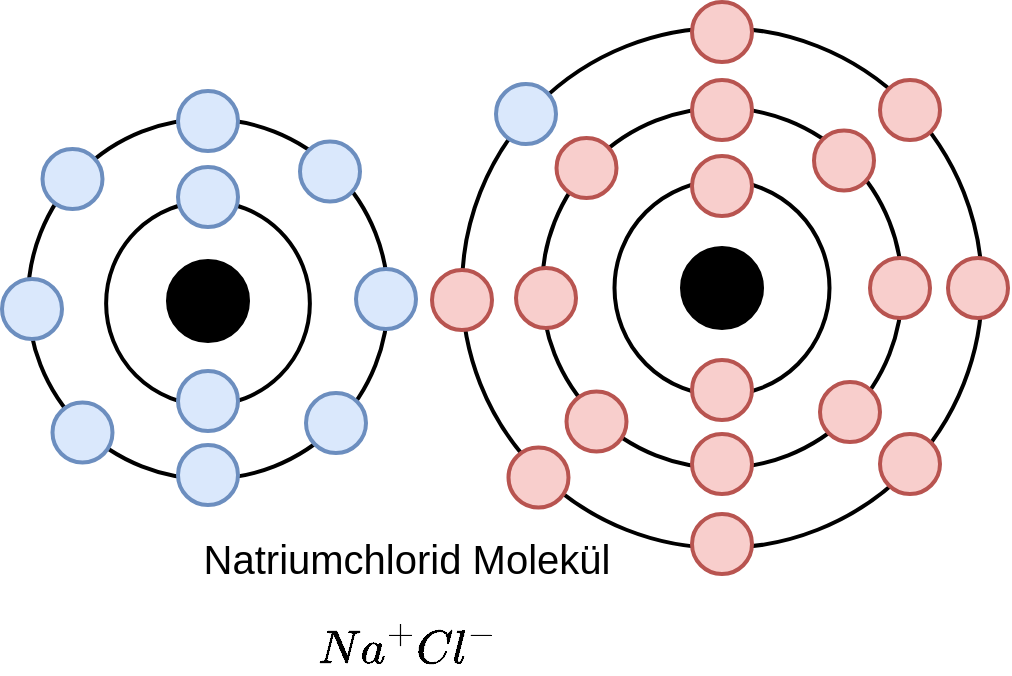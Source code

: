 <mxfile version="14.6.13" type="device"><diagram id="IvpQPdOtLYeFVuCTJ6QL" name="Seite-1"><mxGraphModel dx="786" dy="516" grid="1" gridSize="10" guides="1" tooltips="1" connect="1" arrows="1" fold="1" page="1" pageScale="1" pageWidth="827" pageHeight="1169" math="1" shadow="0"><root><mxCell id="0"/><mxCell id="1" parent="0"/><mxCell id="PlgVHwRdXqwRb0L_VUAq-3" value="" style="ellipse;whiteSpace=wrap;html=1;aspect=fixed;strokeWidth=2;fillColor=none;" vertex="1" parent="1"><mxGeometry x="233" y="165.5" width="180" height="180" as="geometry"/></mxCell><mxCell id="PlgVHwRdXqwRb0L_VUAq-4" value="" style="ellipse;whiteSpace=wrap;html=1;aspect=fixed;strokeWidth=2;fillColor=none;" vertex="1" parent="1"><mxGeometry x="272.06" y="206.75" width="101.88" height="101.88" as="geometry"/></mxCell><mxCell id="PlgVHwRdXqwRb0L_VUAq-2" value="" style="ellipse;whiteSpace=wrap;html=1;aspect=fixed;strokeWidth=2;fillColor=#000000;" vertex="1" parent="1"><mxGeometry x="303" y="236.5" width="40" height="40" as="geometry"/></mxCell><mxCell id="PlgVHwRdXqwRb0L_VUAq-7" value="" style="ellipse;whiteSpace=wrap;html=1;aspect=fixed;fontSize=20;strokeWidth=2;fillColor=#dae8fc;strokeColor=#6c8ebf;" vertex="1" parent="1"><mxGeometry x="308" y="291.5" width="30" height="30" as="geometry"/></mxCell><mxCell id="PlgVHwRdXqwRb0L_VUAq-8" value="" style="ellipse;whiteSpace=wrap;html=1;aspect=fixed;fontSize=20;strokeWidth=2;fillColor=#dae8fc;strokeColor=#6c8ebf;" vertex="1" parent="1"><mxGeometry x="308" y="189.5" width="30" height="30" as="geometry"/></mxCell><mxCell id="PlgVHwRdXqwRb0L_VUAq-9" value="" style="ellipse;whiteSpace=wrap;html=1;aspect=fixed;fontSize=20;strokeWidth=2;fillColor=#dae8fc;strokeColor=#6c8ebf;" vertex="1" parent="1"><mxGeometry x="308" y="151.5" width="30" height="30" as="geometry"/></mxCell><mxCell id="PlgVHwRdXqwRb0L_VUAq-10" value="" style="ellipse;whiteSpace=wrap;html=1;aspect=fixed;fontSize=20;strokeWidth=2;fillColor=#dae8fc;strokeColor=#6c8ebf;" vertex="1" parent="1"><mxGeometry x="308" y="328.5" width="30" height="30" as="geometry"/></mxCell><mxCell id="PlgVHwRdXqwRb0L_VUAq-11" value="" style="ellipse;whiteSpace=wrap;html=1;aspect=fixed;fontSize=20;strokeWidth=2;fillColor=#dae8fc;strokeColor=#6c8ebf;" vertex="1" parent="1"><mxGeometry x="220" y="245.5" width="30" height="30" as="geometry"/></mxCell><mxCell id="PlgVHwRdXqwRb0L_VUAq-12" value="" style="ellipse;whiteSpace=wrap;html=1;aspect=fixed;fontSize=20;strokeWidth=2;fillColor=#dae8fc;strokeColor=#6c8ebf;" vertex="1" parent="1"><mxGeometry x="397" y="240.5" width="30" height="30" as="geometry"/></mxCell><mxCell id="PlgVHwRdXqwRb0L_VUAq-13" value="" style="ellipse;whiteSpace=wrap;html=1;aspect=fixed;fontSize=20;strokeWidth=2;fillColor=#dae8fc;strokeColor=#6c8ebf;" vertex="1" parent="1"><mxGeometry x="369" y="176.75" width="30" height="30" as="geometry"/></mxCell><mxCell id="PlgVHwRdXqwRb0L_VUAq-14" value="" style="ellipse;whiteSpace=wrap;html=1;aspect=fixed;fontSize=20;strokeWidth=2;fillColor=#dae8fc;strokeColor=#6c8ebf;" vertex="1" parent="1"><mxGeometry x="372" y="302.5" width="30" height="30" as="geometry"/></mxCell><mxCell id="PlgVHwRdXqwRb0L_VUAq-15" value="" style="ellipse;whiteSpace=wrap;html=1;aspect=fixed;fontSize=20;strokeWidth=2;fillColor=#dae8fc;strokeColor=#6c8ebf;" vertex="1" parent="1"><mxGeometry x="240.25" y="180.5" width="30" height="30" as="geometry"/></mxCell><mxCell id="PlgVHwRdXqwRb0L_VUAq-16" value="" style="ellipse;whiteSpace=wrap;html=1;aspect=fixed;fontSize=20;strokeWidth=2;fillColor=#dae8fc;strokeColor=#6c8ebf;" vertex="1" parent="1"><mxGeometry x="245.25" y="307.25" width="30" height="30" as="geometry"/></mxCell><mxCell id="PlgVHwRdXqwRb0L_VUAq-18" value="" style="ellipse;whiteSpace=wrap;html=1;aspect=fixed;strokeWidth=2;" vertex="1" parent="1"><mxGeometry x="450" y="120" width="260" height="260" as="geometry"/></mxCell><mxCell id="PlgVHwRdXqwRb0L_VUAq-19" value="" style="ellipse;whiteSpace=wrap;html=1;aspect=fixed;strokeWidth=2;fillColor=#000000;" vertex="1" parent="1"><mxGeometry x="560" y="230" width="40" height="40" as="geometry"/></mxCell><mxCell id="PlgVHwRdXqwRb0L_VUAq-20" value="" style="ellipse;whiteSpace=wrap;html=1;aspect=fixed;strokeWidth=2;fillColor=none;" vertex="1" parent="1"><mxGeometry x="490" y="160" width="180" height="180" as="geometry"/></mxCell><mxCell id="PlgVHwRdXqwRb0L_VUAq-21" value="" style="ellipse;whiteSpace=wrap;html=1;aspect=fixed;strokeWidth=2;fillColor=none;" vertex="1" parent="1"><mxGeometry x="526.25" y="196.25" width="107.5" height="107.5" as="geometry"/></mxCell><mxCell id="PlgVHwRdXqwRb0L_VUAq-22" value="Natriumchlorid Molekül&lt;br style=&quot;font-size: 20px&quot;&gt;$$Na^+Cl^{-}$$" style="text;html=1;resizable=0;autosize=1;align=center;verticalAlign=middle;points=[];fillColor=none;strokeColor=none;rounded=0;fontSize=20;" vertex="1" parent="1"><mxGeometry x="312.25" y="393" width="220" height="50" as="geometry"/></mxCell><mxCell id="PlgVHwRdXqwRb0L_VUAq-23" value="" style="ellipse;whiteSpace=wrap;html=1;aspect=fixed;fontSize=20;strokeWidth=2;fillColor=#f8cecc;strokeColor=#b85450;" vertex="1" parent="1"><mxGeometry x="565" y="286" width="30" height="30" as="geometry"/></mxCell><mxCell id="PlgVHwRdXqwRb0L_VUAq-24" value="" style="ellipse;whiteSpace=wrap;html=1;aspect=fixed;fontSize=20;strokeWidth=2;fillColor=#f8cecc;strokeColor=#b85450;" vertex="1" parent="1"><mxGeometry x="565" y="184" width="30" height="30" as="geometry"/></mxCell><mxCell id="PlgVHwRdXqwRb0L_VUAq-25" value="" style="ellipse;whiteSpace=wrap;html=1;aspect=fixed;fontSize=20;strokeWidth=2;fillColor=#f8cecc;strokeColor=#b85450;" vertex="1" parent="1"><mxGeometry x="565" y="146" width="30" height="30" as="geometry"/></mxCell><mxCell id="PlgVHwRdXqwRb0L_VUAq-26" value="" style="ellipse;whiteSpace=wrap;html=1;aspect=fixed;fontSize=20;strokeWidth=2;fillColor=#f8cecc;strokeColor=#b85450;" vertex="1" parent="1"><mxGeometry x="565" y="323" width="30" height="30" as="geometry"/></mxCell><mxCell id="PlgVHwRdXqwRb0L_VUAq-27" value="" style="ellipse;whiteSpace=wrap;html=1;aspect=fixed;fontSize=20;strokeWidth=2;fillColor=#f8cecc;strokeColor=#b85450;" vertex="1" parent="1"><mxGeometry x="477" y="240" width="30" height="30" as="geometry"/></mxCell><mxCell id="PlgVHwRdXqwRb0L_VUAq-28" value="" style="ellipse;whiteSpace=wrap;html=1;aspect=fixed;fontSize=20;strokeWidth=2;fillColor=#f8cecc;strokeColor=#b85450;" vertex="1" parent="1"><mxGeometry x="654" y="235" width="30" height="30" as="geometry"/></mxCell><mxCell id="PlgVHwRdXqwRb0L_VUAq-29" value="" style="ellipse;whiteSpace=wrap;html=1;aspect=fixed;fontSize=20;strokeWidth=2;fillColor=#f8cecc;strokeColor=#b85450;" vertex="1" parent="1"><mxGeometry x="626" y="171.25" width="30" height="30" as="geometry"/></mxCell><mxCell id="PlgVHwRdXqwRb0L_VUAq-30" value="" style="ellipse;whiteSpace=wrap;html=1;aspect=fixed;fontSize=20;strokeWidth=2;fillColor=#f8cecc;strokeColor=#b85450;" vertex="1" parent="1"><mxGeometry x="629" y="297" width="30" height="30" as="geometry"/></mxCell><mxCell id="PlgVHwRdXqwRb0L_VUAq-31" value="" style="ellipse;whiteSpace=wrap;html=1;aspect=fixed;fontSize=20;strokeWidth=2;fillColor=#f8cecc;strokeColor=#b85450;" vertex="1" parent="1"><mxGeometry x="497.25" y="175" width="30" height="30" as="geometry"/></mxCell><mxCell id="PlgVHwRdXqwRb0L_VUAq-32" value="" style="ellipse;whiteSpace=wrap;html=1;aspect=fixed;fontSize=20;strokeWidth=2;fillColor=#f8cecc;strokeColor=#b85450;" vertex="1" parent="1"><mxGeometry x="502.25" y="301.75" width="30" height="30" as="geometry"/></mxCell><mxCell id="PlgVHwRdXqwRb0L_VUAq-33" value="" style="ellipse;whiteSpace=wrap;html=1;aspect=fixed;fontSize=20;strokeWidth=2;fillColor=#f8cecc;strokeColor=#b85450;" vertex="1" parent="1"><mxGeometry x="565" y="107" width="30" height="30" as="geometry"/></mxCell><mxCell id="PlgVHwRdXqwRb0L_VUAq-34" value="" style="ellipse;whiteSpace=wrap;html=1;aspect=fixed;fontSize=20;strokeWidth=2;fillColor=#f8cecc;strokeColor=#b85450;" vertex="1" parent="1"><mxGeometry x="565" y="363" width="30" height="30" as="geometry"/></mxCell><mxCell id="PlgVHwRdXqwRb0L_VUAq-35" value="" style="ellipse;whiteSpace=wrap;html=1;aspect=fixed;fontSize=20;strokeWidth=2;fillColor=#f8cecc;strokeColor=#b85450;" vertex="1" parent="1"><mxGeometry x="693" y="235" width="30" height="30" as="geometry"/></mxCell><mxCell id="PlgVHwRdXqwRb0L_VUAq-36" value="" style="ellipse;whiteSpace=wrap;html=1;aspect=fixed;fontSize=20;strokeWidth=2;fillColor=#f8cecc;strokeColor=#b85450;" vertex="1" parent="1"><mxGeometry x="435" y="241" width="30" height="30" as="geometry"/></mxCell><mxCell id="PlgVHwRdXqwRb0L_VUAq-37" value="" style="ellipse;whiteSpace=wrap;html=1;aspect=fixed;fontSize=20;strokeWidth=2;fillColor=#f8cecc;strokeColor=#b85450;" vertex="1" parent="1"><mxGeometry x="659" y="323" width="30" height="30" as="geometry"/></mxCell><mxCell id="PlgVHwRdXqwRb0L_VUAq-40" value="" style="ellipse;whiteSpace=wrap;html=1;aspect=fixed;fontSize=20;strokeWidth=2;fillColor=#f8cecc;strokeColor=#b85450;" vertex="1" parent="1"><mxGeometry x="659" y="146" width="30" height="30" as="geometry"/></mxCell><mxCell id="PlgVHwRdXqwRb0L_VUAq-41" value="" style="ellipse;whiteSpace=wrap;html=1;aspect=fixed;fontSize=20;strokeWidth=2;fillColor=#f8cecc;strokeColor=#b85450;" vertex="1" parent="1"><mxGeometry x="473.25" y="329.75" width="30" height="30" as="geometry"/></mxCell><mxCell id="PlgVHwRdXqwRb0L_VUAq-17" value="" style="ellipse;whiteSpace=wrap;html=1;aspect=fixed;fontSize=20;strokeWidth=2;fillColor=#dae8fc;strokeColor=#6c8ebf;" vertex="1" parent="1"><mxGeometry x="467" y="148" width="30" height="30" as="geometry"/></mxCell></root></mxGraphModel></diagram></mxfile>